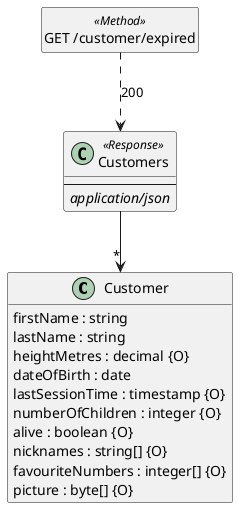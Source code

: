 @startuml
hide <<Method>> circle
hide empty methods
hide empty fields
set namespaceSeparator none

class "Customer" {
  firstName : string
  lastName : string
  heightMetres : decimal {O}
  dateOfBirth : date
  lastSessionTime : timestamp {O}
  numberOfChildren : integer {O}
  alive : boolean {O}
  nicknames : string[] {O}
  favouriteNumbers : integer[] {O}
  picture : byte[] {O}
}

class "Customers" <<Response>> {
  --
<i>application/json</i>
}

"Customers" --> "*" "Customer"

class "GET /customer/expired" <<Method>> {
}

"GET /customer/expired" ..> "Customers": 200

@enduml